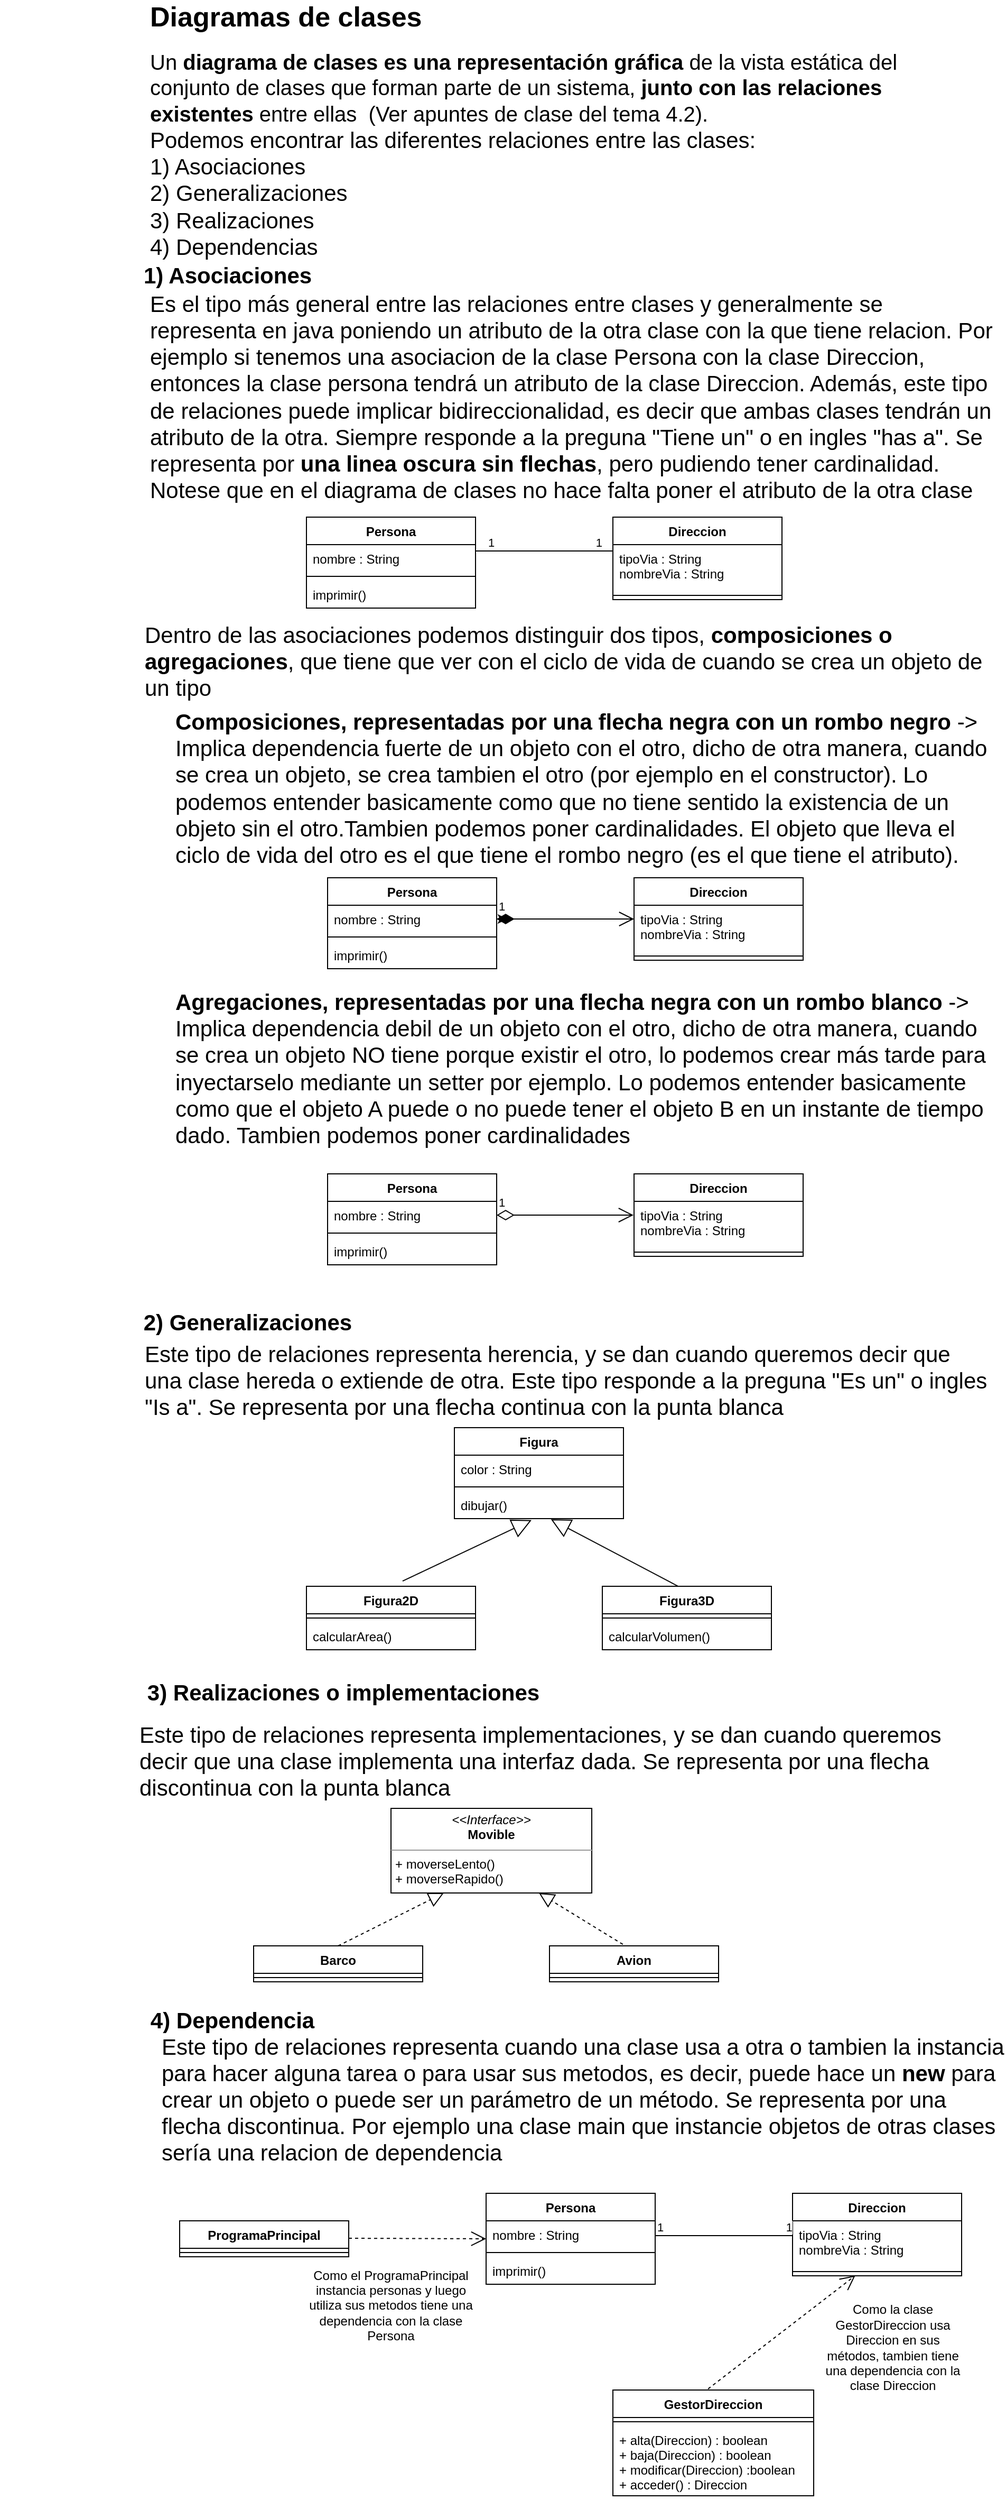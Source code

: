 <mxfile version="16.5.1" type="device"><diagram id="ZVHZMwbFm6SZcZzrNX1V" name="Página-1"><mxGraphModel dx="1865" dy="649" grid="1" gridSize="10" guides="1" tooltips="1" connect="1" arrows="1" fold="1" page="1" pageScale="1" pageWidth="827" pageHeight="1169" math="0" shadow="0"><root><mxCell id="0"/><mxCell id="1" parent="0"/><mxCell id="K7TMDLSlUxQAAJjzk-vN-1" value="&lt;b&gt;&lt;font style=&quot;font-size: 26px&quot;&gt;Diagramas de clases&lt;/font&gt;&lt;br&gt;&lt;br&gt;&lt;/b&gt;&lt;font style=&quot;font-size: 20px&quot;&gt;Un &lt;strong&gt;diagrama de clases es una representación gráfica&lt;/strong&gt; de la vista estática del conjunto de clases que forman parte de un sistema, &lt;strong&gt;j&lt;/strong&gt;&lt;strong&gt;unto con las relaciones existentes&lt;/strong&gt; entre ellas&amp;nbsp; (Ver apuntes de clase del tema 4.2).&lt;/font&gt;&lt;span style=&quot;font-size: 21px&quot;&gt;&lt;br&gt;&lt;/span&gt;" style="text;html=1;strokeColor=none;fillColor=none;align=left;verticalAlign=middle;whiteSpace=wrap;rounded=0;" parent="1" vertex="1"><mxGeometry x="10" y="10" width="720" height="120" as="geometry"/></mxCell><mxCell id="K7TMDLSlUxQAAJjzk-vN-2" value="&lt;font style=&quot;font-size: 21px&quot;&gt;Podemos encontrar las diferentes relaciones entre las clases:&lt;br&gt;1) Asociaciones&lt;br&gt;2) Generalizaciones&lt;br&gt;3) Realizaciones&lt;br&gt;4) Dependencias&lt;br&gt;&lt;br&gt;&lt;/font&gt;" style="text;html=1;strokeColor=none;fillColor=none;align=left;verticalAlign=middle;whiteSpace=wrap;rounded=0;" parent="1" vertex="1"><mxGeometry x="10" y="140" width="790" height="130" as="geometry"/></mxCell><mxCell id="K7TMDLSlUxQAAJjzk-vN-4" value="&lt;font style=&quot;font-size: 21px&quot;&gt;&lt;b&gt;1) Asociaciones&lt;/b&gt;&lt;/font&gt;" style="text;html=1;strokeColor=none;fillColor=none;align=center;verticalAlign=middle;whiteSpace=wrap;rounded=0;" parent="1" vertex="1"><mxGeometry x="-29" y="260" width="229" height="20" as="geometry"/></mxCell><mxCell id="K7TMDLSlUxQAAJjzk-vN-6" value="&lt;font style=&quot;font-size: 21px&quot;&gt;Es el tipo más general entre las relaciones entre clases y generalmente se representa en java poniendo un atributo de la otra clase con la que tiene relacion. Por ejemplo si tenemos una asociacion de la clase Persona con la clase Direccion, entonces la clase persona tendrá un atributo de la clase Direccion. Además, este tipo de relaciones puede implicar bidireccionalidad, es decir que ambas clases tendrán un atributo de la otra. Siempre responde a la preguna &quot;Tiene un&quot; o en ingles &quot;has a&quot;. Se representa por &lt;b&gt;una linea oscura sin flechas&lt;/b&gt;, pero pudiendo tener cardinalidad. Notese que en el diagrama de clases no hace falta poner el atributo de la otra clase&lt;/font&gt;" style="text;html=1;strokeColor=none;fillColor=none;align=left;verticalAlign=middle;whiteSpace=wrap;rounded=0;" parent="1" vertex="1"><mxGeometry x="10" y="340" width="800" height="90" as="geometry"/></mxCell><mxCell id="K7TMDLSlUxQAAJjzk-vN-12" value="&lt;font style=&quot;font-size: 21px&quot;&gt;&lt;b&gt;Composiciones, representadas por una flecha negra con un rombo negro&amp;nbsp;&lt;/b&gt;-&amp;gt; Implica dependencia fuerte de un objeto con el otro, dicho de otra manera, cuando se crea un objeto, se crea tambien el otro (por ejemplo en el constructor). Lo podemos entender basicamente como que no tiene sentido la existencia de un objeto sin el otro.Tambien podemos poner cardinalidades. El objeto que lleva el ciclo de vida del otro es el que tiene el rombo negro (es el que tiene el atributo).&lt;/font&gt;" style="text;html=1;strokeColor=none;fillColor=none;align=left;verticalAlign=middle;whiteSpace=wrap;rounded=0;" parent="1" vertex="1"><mxGeometry x="34" y="690" width="781" height="130" as="geometry"/></mxCell><mxCell id="53wSQCwlf0exiZWQB59A-2" value="Persona" style="swimlane;fontStyle=1;align=center;verticalAlign=top;childLayout=stackLayout;horizontal=1;startSize=26;horizontalStack=0;resizeParent=1;resizeParentMax=0;resizeLast=0;collapsible=1;marginBottom=0;" parent="1" vertex="1"><mxGeometry x="160" y="499" width="160" height="86" as="geometry"/></mxCell><mxCell id="53wSQCwlf0exiZWQB59A-3" value="nombre : String" style="text;strokeColor=none;fillColor=none;align=left;verticalAlign=top;spacingLeft=4;spacingRight=4;overflow=hidden;rotatable=0;points=[[0,0.5],[1,0.5]];portConstraint=eastwest;" parent="53wSQCwlf0exiZWQB59A-2" vertex="1"><mxGeometry y="26" width="160" height="26" as="geometry"/></mxCell><mxCell id="53wSQCwlf0exiZWQB59A-4" value="" style="line;strokeWidth=1;fillColor=none;align=left;verticalAlign=middle;spacingTop=-1;spacingLeft=3;spacingRight=3;rotatable=0;labelPosition=right;points=[];portConstraint=eastwest;" parent="53wSQCwlf0exiZWQB59A-2" vertex="1"><mxGeometry y="52" width="160" height="8" as="geometry"/></mxCell><mxCell id="53wSQCwlf0exiZWQB59A-5" value="imprimir()" style="text;strokeColor=none;fillColor=none;align=left;verticalAlign=top;spacingLeft=4;spacingRight=4;overflow=hidden;rotatable=0;points=[[0,0.5],[1,0.5]];portConstraint=eastwest;" parent="53wSQCwlf0exiZWQB59A-2" vertex="1"><mxGeometry y="60" width="160" height="26" as="geometry"/></mxCell><mxCell id="53wSQCwlf0exiZWQB59A-6" value="Direccion" style="swimlane;fontStyle=1;align=center;verticalAlign=top;childLayout=stackLayout;horizontal=1;startSize=26;horizontalStack=0;resizeParent=1;resizeParentMax=0;resizeLast=0;collapsible=1;marginBottom=0;" parent="1" vertex="1"><mxGeometry x="450" y="499" width="160" height="78" as="geometry"/></mxCell><mxCell id="53wSQCwlf0exiZWQB59A-7" value="tipoVia : String&#10;nombreVia : String&#10;" style="text;strokeColor=none;fillColor=none;align=left;verticalAlign=top;spacingLeft=4;spacingRight=4;overflow=hidden;rotatable=0;points=[[0,0.5],[1,0.5]];portConstraint=eastwest;" parent="53wSQCwlf0exiZWQB59A-6" vertex="1"><mxGeometry y="26" width="160" height="44" as="geometry"/></mxCell><mxCell id="53wSQCwlf0exiZWQB59A-8" value="" style="line;strokeWidth=1;fillColor=none;align=left;verticalAlign=middle;spacingTop=-1;spacingLeft=3;spacingRight=3;rotatable=0;labelPosition=right;points=[];portConstraint=eastwest;" parent="53wSQCwlf0exiZWQB59A-6" vertex="1"><mxGeometry y="70" width="160" height="8" as="geometry"/></mxCell><mxCell id="53wSQCwlf0exiZWQB59A-15" value="&lt;span style=&quot;font-size: 21px&quot;&gt;Dentro de las asociaciones podemos distinguir dos tipos, &lt;b&gt;composiciones o agregaciones&lt;/b&gt;, que tiene que ver con el ciclo de vida de cuando se crea un objeto de un tipo&lt;/span&gt;" style="text;html=1;strokeColor=none;fillColor=none;align=left;verticalAlign=middle;whiteSpace=wrap;rounded=0;" parent="1" vertex="1"><mxGeometry x="5" y="590" width="800" height="90" as="geometry"/></mxCell><mxCell id="53wSQCwlf0exiZWQB59A-16" value="Persona" style="swimlane;fontStyle=1;align=center;verticalAlign=top;childLayout=stackLayout;horizontal=1;startSize=26;horizontalStack=0;resizeParent=1;resizeParentMax=0;resizeLast=0;collapsible=1;marginBottom=0;" parent="1" vertex="1"><mxGeometry x="180" y="840" width="160" height="86" as="geometry"/></mxCell><mxCell id="53wSQCwlf0exiZWQB59A-17" value="nombre : String" style="text;strokeColor=none;fillColor=none;align=left;verticalAlign=top;spacingLeft=4;spacingRight=4;overflow=hidden;rotatable=0;points=[[0,0.5],[1,0.5]];portConstraint=eastwest;" parent="53wSQCwlf0exiZWQB59A-16" vertex="1"><mxGeometry y="26" width="160" height="26" as="geometry"/></mxCell><mxCell id="53wSQCwlf0exiZWQB59A-18" value="" style="line;strokeWidth=1;fillColor=none;align=left;verticalAlign=middle;spacingTop=-1;spacingLeft=3;spacingRight=3;rotatable=0;labelPosition=right;points=[];portConstraint=eastwest;" parent="53wSQCwlf0exiZWQB59A-16" vertex="1"><mxGeometry y="52" width="160" height="8" as="geometry"/></mxCell><mxCell id="53wSQCwlf0exiZWQB59A-19" value="imprimir()" style="text;strokeColor=none;fillColor=none;align=left;verticalAlign=top;spacingLeft=4;spacingRight=4;overflow=hidden;rotatable=0;points=[[0,0.5],[1,0.5]];portConstraint=eastwest;" parent="53wSQCwlf0exiZWQB59A-16" vertex="1"><mxGeometry y="60" width="160" height="26" as="geometry"/></mxCell><mxCell id="53wSQCwlf0exiZWQB59A-20" value="Direccion" style="swimlane;fontStyle=1;align=center;verticalAlign=top;childLayout=stackLayout;horizontal=1;startSize=26;horizontalStack=0;resizeParent=1;resizeParentMax=0;resizeLast=0;collapsible=1;marginBottom=0;" parent="1" vertex="1"><mxGeometry x="470" y="840" width="160" height="78" as="geometry"/></mxCell><mxCell id="53wSQCwlf0exiZWQB59A-21" value="tipoVia : String&#10;nombreVia : String&#10;" style="text;strokeColor=none;fillColor=none;align=left;verticalAlign=top;spacingLeft=4;spacingRight=4;overflow=hidden;rotatable=0;points=[[0,0.5],[1,0.5]];portConstraint=eastwest;" parent="53wSQCwlf0exiZWQB59A-20" vertex="1"><mxGeometry y="26" width="160" height="44" as="geometry"/></mxCell><mxCell id="53wSQCwlf0exiZWQB59A-22" value="" style="line;strokeWidth=1;fillColor=none;align=left;verticalAlign=middle;spacingTop=-1;spacingLeft=3;spacingRight=3;rotatable=0;labelPosition=right;points=[];portConstraint=eastwest;" parent="53wSQCwlf0exiZWQB59A-20" vertex="1"><mxGeometry y="70" width="160" height="8" as="geometry"/></mxCell><mxCell id="53wSQCwlf0exiZWQB59A-26" value="" style="endArrow=none;html=1;edgeStyle=orthogonalEdgeStyle;" parent="1" edge="1"><mxGeometry relative="1" as="geometry"><mxPoint x="320" y="531" as="sourcePoint"/><mxPoint x="450" y="531" as="targetPoint"/></mxGeometry></mxCell><mxCell id="53wSQCwlf0exiZWQB59A-27" value="1" style="edgeLabel;resizable=0;html=1;align=left;verticalAlign=bottom;" parent="53wSQCwlf0exiZWQB59A-26" connectable="0" vertex="1"><mxGeometry x="-1" relative="1" as="geometry"><mxPoint x="10" as="offset"/></mxGeometry></mxCell><mxCell id="53wSQCwlf0exiZWQB59A-28" value="1" style="edgeLabel;resizable=0;html=1;align=right;verticalAlign=bottom;" parent="53wSQCwlf0exiZWQB59A-26" connectable="0" vertex="1"><mxGeometry x="1" relative="1" as="geometry"><mxPoint x="-10" as="offset"/></mxGeometry></mxCell><mxCell id="53wSQCwlf0exiZWQB59A-29" value="1" style="endArrow=open;html=1;endSize=12;startArrow=diamondThin;startSize=14;startFill=1;edgeStyle=orthogonalEdgeStyle;align=left;verticalAlign=bottom;exitX=1;exitY=0.5;exitDx=0;exitDy=0;" parent="1" source="53wSQCwlf0exiZWQB59A-17" edge="1"><mxGeometry x="-1" y="3" relative="1" as="geometry"><mxPoint x="440" y="760" as="sourcePoint"/><mxPoint x="470" y="879" as="targetPoint"/></mxGeometry></mxCell><mxCell id="53wSQCwlf0exiZWQB59A-30" value="&lt;font style=&quot;font-size: 21px&quot;&gt;&lt;b&gt;Agregaciones, representadas por una flecha negra con un rombo blanco&amp;nbsp;&lt;/b&gt;-&amp;gt; Implica dependencia debil de un objeto con el otro, dicho de otra manera, cuando se crea un objeto NO tiene porque existir el otro, lo podemos crear más tarde para inyectarselo mediante un setter por ejemplo. Lo podemos entender basicamente como que el objeto A puede o no puede tener el objeto B en un instante de tiempo dado. Tambien podemos poner cardinalidades&lt;/font&gt;" style="text;html=1;strokeColor=none;fillColor=none;align=left;verticalAlign=middle;whiteSpace=wrap;rounded=0;" parent="1" vertex="1"><mxGeometry x="34" y="950" width="781" height="140" as="geometry"/></mxCell><mxCell id="53wSQCwlf0exiZWQB59A-31" value="Persona" style="swimlane;fontStyle=1;align=center;verticalAlign=top;childLayout=stackLayout;horizontal=1;startSize=26;horizontalStack=0;resizeParent=1;resizeParentMax=0;resizeLast=0;collapsible=1;marginBottom=0;" parent="1" vertex="1"><mxGeometry x="180" y="1120" width="160" height="86" as="geometry"/></mxCell><mxCell id="53wSQCwlf0exiZWQB59A-32" value="nombre : String" style="text;strokeColor=none;fillColor=none;align=left;verticalAlign=top;spacingLeft=4;spacingRight=4;overflow=hidden;rotatable=0;points=[[0,0.5],[1,0.5]];portConstraint=eastwest;" parent="53wSQCwlf0exiZWQB59A-31" vertex="1"><mxGeometry y="26" width="160" height="26" as="geometry"/></mxCell><mxCell id="53wSQCwlf0exiZWQB59A-33" value="" style="line;strokeWidth=1;fillColor=none;align=left;verticalAlign=middle;spacingTop=-1;spacingLeft=3;spacingRight=3;rotatable=0;labelPosition=right;points=[];portConstraint=eastwest;" parent="53wSQCwlf0exiZWQB59A-31" vertex="1"><mxGeometry y="52" width="160" height="8" as="geometry"/></mxCell><mxCell id="53wSQCwlf0exiZWQB59A-34" value="imprimir()" style="text;strokeColor=none;fillColor=none;align=left;verticalAlign=top;spacingLeft=4;spacingRight=4;overflow=hidden;rotatable=0;points=[[0,0.5],[1,0.5]];portConstraint=eastwest;" parent="53wSQCwlf0exiZWQB59A-31" vertex="1"><mxGeometry y="60" width="160" height="26" as="geometry"/></mxCell><mxCell id="53wSQCwlf0exiZWQB59A-35" value="Direccion" style="swimlane;fontStyle=1;align=center;verticalAlign=top;childLayout=stackLayout;horizontal=1;startSize=26;horizontalStack=0;resizeParent=1;resizeParentMax=0;resizeLast=0;collapsible=1;marginBottom=0;" parent="1" vertex="1"><mxGeometry x="470" y="1120" width="160" height="78" as="geometry"/></mxCell><mxCell id="53wSQCwlf0exiZWQB59A-36" value="tipoVia : String&#10;nombreVia : String&#10;" style="text;strokeColor=none;fillColor=none;align=left;verticalAlign=top;spacingLeft=4;spacingRight=4;overflow=hidden;rotatable=0;points=[[0,0.5],[1,0.5]];portConstraint=eastwest;" parent="53wSQCwlf0exiZWQB59A-35" vertex="1"><mxGeometry y="26" width="160" height="44" as="geometry"/></mxCell><mxCell id="53wSQCwlf0exiZWQB59A-37" value="" style="line;strokeWidth=1;fillColor=none;align=left;verticalAlign=middle;spacingTop=-1;spacingLeft=3;spacingRight=3;rotatable=0;labelPosition=right;points=[];portConstraint=eastwest;" parent="53wSQCwlf0exiZWQB59A-35" vertex="1"><mxGeometry y="70" width="160" height="8" as="geometry"/></mxCell><mxCell id="53wSQCwlf0exiZWQB59A-39" value="1" style="endArrow=open;html=1;endSize=12;startArrow=diamondThin;startSize=14;startFill=0;edgeStyle=orthogonalEdgeStyle;align=left;verticalAlign=bottom;exitX=1;exitY=0.5;exitDx=0;exitDy=0;" parent="1" source="53wSQCwlf0exiZWQB59A-32" edge="1"><mxGeometry x="-1" y="3" relative="1" as="geometry"><mxPoint x="439.5" y="1200" as="sourcePoint"/><mxPoint x="469.5" y="1159" as="targetPoint"/></mxGeometry></mxCell><mxCell id="53wSQCwlf0exiZWQB59A-40" value="&lt;font style=&quot;font-size: 21px&quot;&gt;&lt;b&gt;2) Generalizaciones&lt;/b&gt;&lt;/font&gt;" style="text;html=1;strokeColor=none;fillColor=none;align=center;verticalAlign=middle;whiteSpace=wrap;rounded=0;" parent="1" vertex="1"><mxGeometry x="-10" y="1250" width="229" height="20" as="geometry"/></mxCell><mxCell id="53wSQCwlf0exiZWQB59A-41" value="&lt;font style=&quot;font-size: 21px&quot;&gt;Este tipo de relaciones representa herencia, y se dan cuando queremos decir que una clase hereda o extiende de otra. Este tipo responde a la preguna &quot;Es un&quot; o ingles &quot;Is a&quot;. Se representa por una flecha continua con la punta blanca&lt;/font&gt;" style="text;html=1;strokeColor=none;fillColor=none;align=left;verticalAlign=middle;whiteSpace=wrap;rounded=0;" parent="1" vertex="1"><mxGeometry x="5" y="1270" width="800" height="90" as="geometry"/></mxCell><mxCell id="53wSQCwlf0exiZWQB59A-42" value="Figura" style="swimlane;fontStyle=1;align=center;verticalAlign=top;childLayout=stackLayout;horizontal=1;startSize=26;horizontalStack=0;resizeParent=1;resizeParentMax=0;resizeLast=0;collapsible=1;marginBottom=0;" parent="1" vertex="1"><mxGeometry x="300" y="1360" width="160" height="86" as="geometry"/></mxCell><mxCell id="53wSQCwlf0exiZWQB59A-43" value="color : String" style="text;strokeColor=none;fillColor=none;align=left;verticalAlign=top;spacingLeft=4;spacingRight=4;overflow=hidden;rotatable=0;points=[[0,0.5],[1,0.5]];portConstraint=eastwest;" parent="53wSQCwlf0exiZWQB59A-42" vertex="1"><mxGeometry y="26" width="160" height="26" as="geometry"/></mxCell><mxCell id="53wSQCwlf0exiZWQB59A-44" value="" style="line;strokeWidth=1;fillColor=none;align=left;verticalAlign=middle;spacingTop=-1;spacingLeft=3;spacingRight=3;rotatable=0;labelPosition=right;points=[];portConstraint=eastwest;" parent="53wSQCwlf0exiZWQB59A-42" vertex="1"><mxGeometry y="52" width="160" height="8" as="geometry"/></mxCell><mxCell id="53wSQCwlf0exiZWQB59A-45" value="dibujar()" style="text;strokeColor=none;fillColor=none;align=left;verticalAlign=top;spacingLeft=4;spacingRight=4;overflow=hidden;rotatable=0;points=[[0,0.5],[1,0.5]];portConstraint=eastwest;" parent="53wSQCwlf0exiZWQB59A-42" vertex="1"><mxGeometry y="60" width="160" height="26" as="geometry"/></mxCell><mxCell id="53wSQCwlf0exiZWQB59A-46" value="Figura2D" style="swimlane;fontStyle=1;align=center;verticalAlign=top;childLayout=stackLayout;horizontal=1;startSize=26;horizontalStack=0;resizeParent=1;resizeParentMax=0;resizeLast=0;collapsible=1;marginBottom=0;" parent="1" vertex="1"><mxGeometry x="160" y="1510" width="160" height="60" as="geometry"/></mxCell><mxCell id="53wSQCwlf0exiZWQB59A-48" value="" style="line;strokeWidth=1;fillColor=none;align=left;verticalAlign=middle;spacingTop=-1;spacingLeft=3;spacingRight=3;rotatable=0;labelPosition=right;points=[];portConstraint=eastwest;" parent="53wSQCwlf0exiZWQB59A-46" vertex="1"><mxGeometry y="26" width="160" height="8" as="geometry"/></mxCell><mxCell id="53wSQCwlf0exiZWQB59A-49" value="calcularArea()" style="text;strokeColor=none;fillColor=none;align=left;verticalAlign=top;spacingLeft=4;spacingRight=4;overflow=hidden;rotatable=0;points=[[0,0.5],[1,0.5]];portConstraint=eastwest;" parent="53wSQCwlf0exiZWQB59A-46" vertex="1"><mxGeometry y="34" width="160" height="26" as="geometry"/></mxCell><mxCell id="53wSQCwlf0exiZWQB59A-50" value="Figura3D" style="swimlane;fontStyle=1;align=center;verticalAlign=top;childLayout=stackLayout;horizontal=1;startSize=26;horizontalStack=0;resizeParent=1;resizeParentMax=0;resizeLast=0;collapsible=1;marginBottom=0;" parent="1" vertex="1"><mxGeometry x="440" y="1510" width="160" height="60" as="geometry"/></mxCell><mxCell id="53wSQCwlf0exiZWQB59A-51" value="" style="line;strokeWidth=1;fillColor=none;align=left;verticalAlign=middle;spacingTop=-1;spacingLeft=3;spacingRight=3;rotatable=0;labelPosition=right;points=[];portConstraint=eastwest;" parent="53wSQCwlf0exiZWQB59A-50" vertex="1"><mxGeometry y="26" width="160" height="8" as="geometry"/></mxCell><mxCell id="53wSQCwlf0exiZWQB59A-52" value="calcularVolumen()" style="text;strokeColor=none;fillColor=none;align=left;verticalAlign=top;spacingLeft=4;spacingRight=4;overflow=hidden;rotatable=0;points=[[0,0.5],[1,0.5]];portConstraint=eastwest;" parent="53wSQCwlf0exiZWQB59A-50" vertex="1"><mxGeometry y="34" width="160" height="26" as="geometry"/></mxCell><mxCell id="53wSQCwlf0exiZWQB59A-53" value="" style="endArrow=block;endSize=16;endFill=0;html=1;entryX=0.456;entryY=1.054;entryDx=0;entryDy=0;entryPerimeter=0;" parent="1" target="53wSQCwlf0exiZWQB59A-45" edge="1"><mxGeometry x="0.079" y="15" width="160" relative="1" as="geometry"><mxPoint x="251" y="1505" as="sourcePoint"/><mxPoint x="590" y="1440" as="targetPoint"/><mxPoint as="offset"/></mxGeometry></mxCell><mxCell id="53wSQCwlf0exiZWQB59A-54" value="" style="endArrow=block;endSize=16;endFill=0;html=1;exitX=0.446;exitY=-0.003;exitDx=0;exitDy=0;exitPerimeter=0;entryX=0.571;entryY=1.023;entryDx=0;entryDy=0;entryPerimeter=0;" parent="1" source="53wSQCwlf0exiZWQB59A-50" target="53wSQCwlf0exiZWQB59A-45" edge="1"><mxGeometry width="160" relative="1" as="geometry"><mxPoint x="430" y="1440" as="sourcePoint"/><mxPoint x="590" y="1440" as="targetPoint"/></mxGeometry></mxCell><mxCell id="53wSQCwlf0exiZWQB59A-55" value="&lt;font style=&quot;font-size: 21px&quot;&gt;&lt;b&gt;3) Realizaciones o implementaciones&lt;/b&gt;&lt;/font&gt;" style="text;html=1;strokeColor=none;fillColor=none;align=center;verticalAlign=middle;whiteSpace=wrap;rounded=0;" parent="1" vertex="1"><mxGeometry x="-30" y="1600" width="450" height="20" as="geometry"/></mxCell><mxCell id="53wSQCwlf0exiZWQB59A-56" value="&lt;font style=&quot;font-size: 21px&quot;&gt;Este tipo de relaciones representa implementaciones, y se dan cuando queremos decir que una clase implementa una interfaz dada. Se representa por una flecha discontinua con la punta blanca&lt;/font&gt;" style="text;html=1;strokeColor=none;fillColor=none;align=left;verticalAlign=middle;whiteSpace=wrap;rounded=0;" parent="1" vertex="1"><mxGeometry y="1630" width="800" height="90" as="geometry"/></mxCell><mxCell id="53wSQCwlf0exiZWQB59A-58" value="Barco" style="swimlane;fontStyle=1;align=center;verticalAlign=top;childLayout=stackLayout;horizontal=1;startSize=26;horizontalStack=0;resizeParent=1;resizeParentMax=0;resizeLast=0;collapsible=1;marginBottom=0;" parent="1" vertex="1"><mxGeometry x="110" y="1850" width="160" height="34" as="geometry"/></mxCell><mxCell id="53wSQCwlf0exiZWQB59A-60" value="" style="line;strokeWidth=1;fillColor=none;align=left;verticalAlign=middle;spacingTop=-1;spacingLeft=3;spacingRight=3;rotatable=0;labelPosition=right;points=[];portConstraint=eastwest;" parent="53wSQCwlf0exiZWQB59A-58" vertex="1"><mxGeometry y="26" width="160" height="8" as="geometry"/></mxCell><mxCell id="53wSQCwlf0exiZWQB59A-62" value="Avion" style="swimlane;fontStyle=1;align=center;verticalAlign=top;childLayout=stackLayout;horizontal=1;startSize=26;horizontalStack=0;resizeParent=1;resizeParentMax=0;resizeLast=0;collapsible=1;marginBottom=0;" parent="1" vertex="1"><mxGeometry x="390" y="1850" width="160" height="34" as="geometry"/></mxCell><mxCell id="53wSQCwlf0exiZWQB59A-64" value="" style="line;strokeWidth=1;fillColor=none;align=left;verticalAlign=middle;spacingTop=-1;spacingLeft=3;spacingRight=3;rotatable=0;labelPosition=right;points=[];portConstraint=eastwest;" parent="53wSQCwlf0exiZWQB59A-62" vertex="1"><mxGeometry y="26" width="160" height="8" as="geometry"/></mxCell><mxCell id="53wSQCwlf0exiZWQB59A-66" value="" style="endArrow=block;dashed=1;endFill=0;endSize=12;html=1;exitX=0.5;exitY=0;exitDx=0;exitDy=0;" parent="1" source="53wSQCwlf0exiZWQB59A-58" edge="1"><mxGeometry width="160" relative="1" as="geometry"><mxPoint x="360" y="1730" as="sourcePoint"/><mxPoint x="290" y="1800" as="targetPoint"/></mxGeometry></mxCell><mxCell id="53wSQCwlf0exiZWQB59A-67" value="" style="endArrow=block;dashed=1;endFill=0;endSize=12;html=1;exitX=0.434;exitY=-0.041;exitDx=0;exitDy=0;exitPerimeter=0;" parent="1" source="53wSQCwlf0exiZWQB59A-62" edge="1"><mxGeometry width="160" relative="1" as="geometry"><mxPoint x="360" y="1730" as="sourcePoint"/><mxPoint x="380" y="1800" as="targetPoint"/></mxGeometry></mxCell><mxCell id="53wSQCwlf0exiZWQB59A-68" value="&lt;font style=&quot;font-size: 21px&quot;&gt;&lt;b&gt;4) Dependencia&lt;/b&gt;&lt;/font&gt;" style="text;html=1;strokeColor=none;fillColor=none;align=center;verticalAlign=middle;whiteSpace=wrap;rounded=0;" parent="1" vertex="1"><mxGeometry x="-130" y="1910" width="440" height="20" as="geometry"/></mxCell><mxCell id="53wSQCwlf0exiZWQB59A-69" value="&lt;font style=&quot;font-size: 21px&quot;&gt;Este tipo de relaciones representa cuando una clase usa a otra o tambien la instancia para hacer alguna tarea o para usar sus metodos, es decir, puede hace un &lt;b&gt;new&lt;/b&gt; para crear un objeto o puede ser un parámetro de un método. Se representa por una flecha discontinua. Por ejemplo una clase main que instancie objetos de otras clases sería una relacion de dependencia&lt;/font&gt;" style="text;html=1;strokeColor=none;fillColor=none;align=left;verticalAlign=middle;whiteSpace=wrap;rounded=0;" parent="1" vertex="1"><mxGeometry x="21" y="1950" width="800" height="90" as="geometry"/></mxCell><mxCell id="53wSQCwlf0exiZWQB59A-71" value="ProgramaPrincipal" style="swimlane;fontStyle=1;align=center;verticalAlign=top;childLayout=stackLayout;horizontal=1;startSize=26;horizontalStack=0;resizeParent=1;resizeParentMax=0;resizeLast=0;collapsible=1;marginBottom=0;" parent="1" vertex="1"><mxGeometry x="40" y="2110" width="160" height="34" as="geometry"/></mxCell><mxCell id="53wSQCwlf0exiZWQB59A-73" value="" style="line;strokeWidth=1;fillColor=none;align=left;verticalAlign=middle;spacingTop=-1;spacingLeft=3;spacingRight=3;rotatable=0;labelPosition=right;points=[];portConstraint=eastwest;" parent="53wSQCwlf0exiZWQB59A-71" vertex="1"><mxGeometry y="26" width="160" height="8" as="geometry"/></mxCell><mxCell id="53wSQCwlf0exiZWQB59A-75" value="Persona" style="swimlane;fontStyle=1;align=center;verticalAlign=top;childLayout=stackLayout;horizontal=1;startSize=26;horizontalStack=0;resizeParent=1;resizeParentMax=0;resizeLast=0;collapsible=1;marginBottom=0;" parent="1" vertex="1"><mxGeometry x="330" y="2084" width="160" height="86" as="geometry"/></mxCell><mxCell id="53wSQCwlf0exiZWQB59A-76" value="nombre : String" style="text;strokeColor=none;fillColor=none;align=left;verticalAlign=top;spacingLeft=4;spacingRight=4;overflow=hidden;rotatable=0;points=[[0,0.5],[1,0.5]];portConstraint=eastwest;" parent="53wSQCwlf0exiZWQB59A-75" vertex="1"><mxGeometry y="26" width="160" height="26" as="geometry"/></mxCell><mxCell id="53wSQCwlf0exiZWQB59A-77" value="" style="line;strokeWidth=1;fillColor=none;align=left;verticalAlign=middle;spacingTop=-1;spacingLeft=3;spacingRight=3;rotatable=0;labelPosition=right;points=[];portConstraint=eastwest;" parent="53wSQCwlf0exiZWQB59A-75" vertex="1"><mxGeometry y="52" width="160" height="8" as="geometry"/></mxCell><mxCell id="53wSQCwlf0exiZWQB59A-78" value="imprimir()" style="text;strokeColor=none;fillColor=none;align=left;verticalAlign=top;spacingLeft=4;spacingRight=4;overflow=hidden;rotatable=0;points=[[0,0.5],[1,0.5]];portConstraint=eastwest;" parent="53wSQCwlf0exiZWQB59A-75" vertex="1"><mxGeometry y="60" width="160" height="26" as="geometry"/></mxCell><mxCell id="53wSQCwlf0exiZWQB59A-79" value="Direccion" style="swimlane;fontStyle=1;align=center;verticalAlign=top;childLayout=stackLayout;horizontal=1;startSize=26;horizontalStack=0;resizeParent=1;resizeParentMax=0;resizeLast=0;collapsible=1;marginBottom=0;" parent="1" vertex="1"><mxGeometry x="620" y="2084" width="160" height="78" as="geometry"/></mxCell><mxCell id="53wSQCwlf0exiZWQB59A-80" value="tipoVia : String&#10;nombreVia : String&#10;" style="text;strokeColor=none;fillColor=none;align=left;verticalAlign=top;spacingLeft=4;spacingRight=4;overflow=hidden;rotatable=0;points=[[0,0.5],[1,0.5]];portConstraint=eastwest;" parent="53wSQCwlf0exiZWQB59A-79" vertex="1"><mxGeometry y="26" width="160" height="44" as="geometry"/></mxCell><mxCell id="53wSQCwlf0exiZWQB59A-81" value="" style="line;strokeWidth=1;fillColor=none;align=left;verticalAlign=middle;spacingTop=-1;spacingLeft=3;spacingRight=3;rotatable=0;labelPosition=right;points=[];portConstraint=eastwest;" parent="53wSQCwlf0exiZWQB59A-79" vertex="1"><mxGeometry y="70" width="160" height="8" as="geometry"/></mxCell><mxCell id="53wSQCwlf0exiZWQB59A-82" value="" style="endArrow=none;html=1;edgeStyle=orthogonalEdgeStyle;" parent="1" edge="1"><mxGeometry relative="1" as="geometry"><mxPoint x="490" y="2124" as="sourcePoint"/><mxPoint x="620" y="2124" as="targetPoint"/></mxGeometry></mxCell><mxCell id="53wSQCwlf0exiZWQB59A-83" value="1" style="edgeLabel;resizable=0;html=1;align=left;verticalAlign=bottom;" parent="53wSQCwlf0exiZWQB59A-82" connectable="0" vertex="1"><mxGeometry x="-1" relative="1" as="geometry"/></mxCell><mxCell id="53wSQCwlf0exiZWQB59A-84" value="1" style="edgeLabel;resizable=0;html=1;align=right;verticalAlign=bottom;" parent="53wSQCwlf0exiZWQB59A-82" connectable="0" vertex="1"><mxGeometry x="1" relative="1" as="geometry"/></mxCell><mxCell id="53wSQCwlf0exiZWQB59A-85" value="" style="endArrow=open;endSize=12;dashed=1;html=1;" parent="1" edge="1"><mxGeometry width="160" relative="1" as="geometry"><mxPoint x="200" y="2126.5" as="sourcePoint"/><mxPoint x="330" y="2127" as="targetPoint"/></mxGeometry></mxCell><mxCell id="53wSQCwlf0exiZWQB59A-86" style="edgeStyle=orthogonalEdgeStyle;rounded=0;orthogonalLoop=1;jettySize=auto;html=1;exitX=0.5;exitY=1;exitDx=0;exitDy=0;" parent="1" source="53wSQCwlf0exiZWQB59A-68" target="53wSQCwlf0exiZWQB59A-68" edge="1"><mxGeometry relative="1" as="geometry"/></mxCell><mxCell id="3XhJ6wODhEjid5moE9Cz-1" value="&lt;p style=&quot;margin: 0px ; margin-top: 4px ; text-align: center&quot;&gt;&lt;i&gt;&amp;lt;&amp;lt;Interface&amp;gt;&amp;gt;&lt;/i&gt;&lt;br&gt;&lt;b&gt;Movible&lt;/b&gt;&lt;/p&gt;&lt;hr size=&quot;1&quot;&gt;&lt;p style=&quot;margin: 0px ; margin-left: 4px&quot;&gt;&lt;/p&gt;&lt;p style=&quot;margin: 0px ; margin-left: 4px&quot;&gt;+ moverseLento()&lt;br&gt;+ moverseRapido()&lt;/p&gt;" style="verticalAlign=top;align=left;overflow=fill;fontSize=12;fontFamily=Helvetica;html=1;" parent="1" vertex="1"><mxGeometry x="240" y="1720" width="190" height="80" as="geometry"/></mxCell><mxCell id="pDfgTJugSgJIyhCgLqBh-1" style="edgeStyle=orthogonalEdgeStyle;rounded=0;orthogonalLoop=1;jettySize=auto;html=1;exitX=1;exitY=0.5;exitDx=0;exitDy=0;" parent="1" source="53wSQCwlf0exiZWQB59A-17" edge="1"><mxGeometry relative="1" as="geometry"><mxPoint x="350" y="879" as="targetPoint"/></mxGeometry></mxCell><mxCell id="wtmxsjW2Shhz-K8wBKIi-1" value="GestorDireccion" style="swimlane;fontStyle=1;align=center;verticalAlign=top;childLayout=stackLayout;horizontal=1;startSize=26;horizontalStack=0;resizeParent=1;resizeParentMax=0;resizeLast=0;collapsible=1;marginBottom=0;" parent="1" vertex="1"><mxGeometry x="450" y="2270" width="190" height="100" as="geometry"/></mxCell><mxCell id="wtmxsjW2Shhz-K8wBKIi-3" value="" style="line;strokeWidth=1;fillColor=none;align=left;verticalAlign=middle;spacingTop=-1;spacingLeft=3;spacingRight=3;rotatable=0;labelPosition=right;points=[];portConstraint=eastwest;" parent="wtmxsjW2Shhz-K8wBKIi-1" vertex="1"><mxGeometry y="26" width="190" height="8" as="geometry"/></mxCell><mxCell id="wtmxsjW2Shhz-K8wBKIi-4" value="+ alta(Direccion) : boolean&#10;+ baja(Direccion) : boolean&#10;+ modificar(Direccion) :boolean&#10;+ acceder() : Direccion" style="text;strokeColor=none;fillColor=none;align=left;verticalAlign=top;spacingLeft=4;spacingRight=4;overflow=hidden;rotatable=0;points=[[0,0.5],[1,0.5]];portConstraint=eastwest;" parent="wtmxsjW2Shhz-K8wBKIi-1" vertex="1"><mxGeometry y="34" width="190" height="66" as="geometry"/></mxCell><mxCell id="wtmxsjW2Shhz-K8wBKIi-6" value="" style="endArrow=open;endSize=12;dashed=1;html=1;entryX=0.371;entryY=0.975;entryDx=0;entryDy=0;entryPerimeter=0;" parent="1" target="53wSQCwlf0exiZWQB59A-81" edge="1"><mxGeometry width="160" relative="1" as="geometry"><mxPoint x="540" y="2269" as="sourcePoint"/><mxPoint x="670" y="2269.5" as="targetPoint"/></mxGeometry></mxCell><mxCell id="wtmxsjW2Shhz-K8wBKIi-7" value="Como la clase GestorDireccion usa Direccion en sus métodos, tambien tiene una dependencia con la clase Direccion" style="text;html=1;strokeColor=none;fillColor=none;align=center;verticalAlign=middle;whiteSpace=wrap;rounded=0;" parent="1" vertex="1"><mxGeometry x="650" y="2220" width="130" height="20" as="geometry"/></mxCell><mxCell id="wtmxsjW2Shhz-K8wBKIi-8" value="Como el ProgramaPrincipal instancia personas y luego utiliza sus metodos tiene una dependencia con la clase Persona" style="text;html=1;strokeColor=none;fillColor=none;align=center;verticalAlign=middle;whiteSpace=wrap;rounded=0;" parent="1" vertex="1"><mxGeometry x="155" y="2180" width="170" height="20" as="geometry"/></mxCell></root></mxGraphModel></diagram></mxfile>
